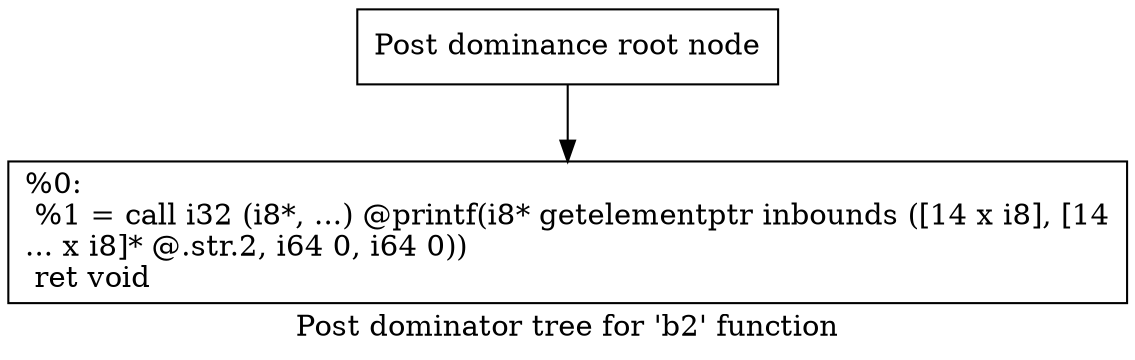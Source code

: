 digraph "Post dominator tree for 'b2' function" {
	label="Post dominator tree for 'b2' function";

	Node0x12c5370 [shape=record,label="{Post dominance root node}"];
	Node0x12c5370 -> Node0x12cfd40;
	Node0x12cfd40 [shape=record,label="{%0:\l  %1 = call i32 (i8*, ...) @printf(i8* getelementptr inbounds ([14 x i8], [14\l... x i8]* @.str.2, i64 0, i64 0))\l  ret void\l}"];
}
